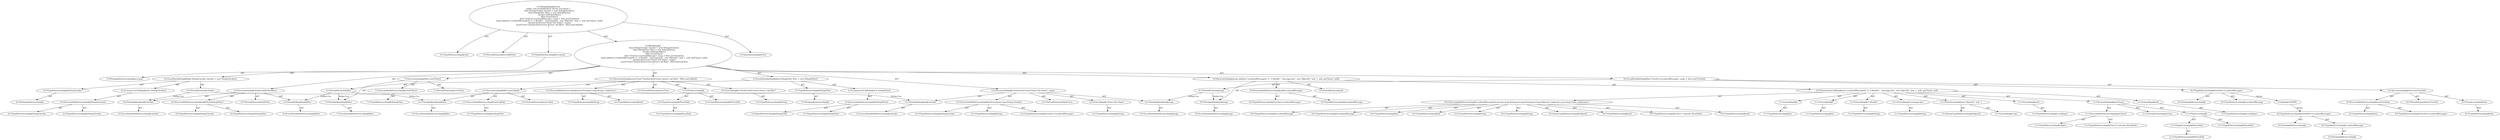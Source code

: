 digraph "testAddFilter#?" {
0 [label="3:CtTypeReferenceImpl@void" shape=ellipse]
1 [label="3:CtVirtualElement@testAddFilter" shape=ellipse]
2 [label="3:CtTypeReferenceImpl@Exception" shape=ellipse]
3 [label="3:CtPackageReferenceImpl@java.lang" shape=ellipse]
4 [label="4:CtTypeReferenceImpl@DebugChecker" shape=ellipse]
5 [label="4:CtPackageReferenceImpl@" shape=ellipse]
6 [label="4:CtExecutableReferenceImpl@DebugChecker()" shape=ellipse]
7 [label="4:CtTypeReferenceImpl@DebugChecker" shape=ellipse]
8 [label="4:CtTypeReferenceImpl@DebugChecker" shape=ellipse]
9 [label="4:CtConstructorCallImpl@new DebugChecker()" shape=ellipse]
10 [label="4:CtVirtualElement@checker" shape=ellipse]
11 [label="4:CtLocalVariableImpl@final DebugChecker checker = new DebugChecker()" shape=ellipse]
12 [label="5:CtTypeReferenceImpl@DebugFilter" shape=ellipse]
13 [label="5:CtPackageReferenceImpl@" shape=ellipse]
14 [label="5:CtExecutableReferenceImpl@DebugFilter()" shape=ellipse]
15 [label="5:CtTypeReferenceImpl@DebugFilter" shape=ellipse]
16 [label="5:CtTypeReferenceImpl@DebugFilter" shape=ellipse]
17 [label="5:CtConstructorCallImpl@new DebugFilter()" shape=ellipse]
18 [label="5:CtVirtualElement@filter" shape=ellipse]
19 [label="5:CtLocalVariableImpl@final DebugFilter filter = new DebugFilter()" shape=ellipse]
20 [label="6:CtExecutableReferenceImpl@addFilter(DebugFilter)" shape=ellipse]
21 [label="6:CtTypeReferenceImpl@DebugChecker" shape=ellipse]
22 [label="6:CtTypeReferenceImpl@DebugFilter" shape=ellipse]
23 [label="6:CtVirtualElement@addFilter" shape=ellipse]
24 [label="6:CtVariableReadImpl@checker" shape=ellipse]
25 [label="6:CtLocalVariableReferenceImpl@checker" shape=ellipse]
26 [label="6:CtVariableReadImpl@filter" shape=ellipse]
27 [label="6:CtLocalVariableReferenceImpl@filter" shape=ellipse]
28 [label="6:CtInvocationImpl@checker.addFilter(filter)" shape=ellipse]
29 [label="7:CtExecutableReferenceImpl@resetFilter()" shape=ellipse]
30 [label="7:CtTypeReferenceImpl@DebugFilter" shape=ellipse]
31 [label="7:CtVirtualElement@resetFilter" shape=ellipse]
32 [label="7:CtVariableReadImpl@filter" shape=ellipse]
33 [label="7:CtLocalVariableReferenceImpl@filter" shape=ellipse]
34 [label="7:CtInvocationImpl@filter.resetFilter()" shape=ellipse]
35 [label="8:CtTypeReferenceImpl@TreeSet<LocalizedMessage>" shape=ellipse]
36 [label="8:CtPackageReferenceImpl@" shape=ellipse]
37 [label="8:CtTypeReferenceImpl@LocalizedMessage" shape=ellipse]
38 [label="8:CtExecutableReferenceImpl@newTreeSet()" shape=ellipse]
39 [label="8:CtTypeReferenceImpl@Sets" shape=ellipse]
40 [label="8:CtTypeReferenceImpl@TreeSet<LocalizedMessage>" shape=ellipse]
41 [label="8:CtVirtualElement@newTreeSet" shape=ellipse]
42 [label="8:CtTypeAccessImpl@Sets" shape=ellipse]
43 [label="8:CtTypeReferenceImpl@Sets" shape=ellipse]
44 [label="8:CtInvocationImpl@Sets.newTreeSet()" shape=ellipse]
45 [label="8:CtVirtualElement@msgs" shape=ellipse]
46 [label="8:CtLocalVariableImpl@final TreeSet<LocalizedMessage> msgs = Sets.newTreeSet()" shape=ellipse]
47 [label="9:CtExecutableReferenceImpl@add(LocalizedMessage)" shape=ellipse]
48 [label="9:CtTypeReferenceImpl@TreeSet<LocalizedMessage>" shape=ellipse]
49 [label="9:CtTypeReferenceImpl@LocalizedMessage" shape=ellipse]
50 [label="9:CtVirtualElement@add" shape=ellipse]
51 [label="9:CtVariableReadImpl@msgs" shape=ellipse]
52 [label="9:CtLocalVariableReferenceImpl@msgs" shape=ellipse]
53 [label="10:CtExecutableReferenceImpl@LocalizedMessage(int,int,java.lang.String,java.lang.String,java.lang.Object[],<unknown>,java.lang.Class,<unknown>)" shape=ellipse]
54 [label="10:CtTypeReferenceImpl@LocalizedMessage" shape=ellipse]
55 [label="10:CtTypeReferenceImpl@LocalizedMessage" shape=ellipse]
56 [label="10:CtTypeReferenceImpl@int" shape=ellipse]
57 [label="10:CtTypeReferenceImpl@int" shape=ellipse]
58 [label="10:CtTypeReferenceImpl@String" shape=ellipse]
59 [label="10:CtTypeReferenceImpl@String" shape=ellipse]
60 [label="10:CtArrayTypeReferenceImpl@Object[]" shape=ellipse]
61 [label="10:CtTypeReferenceImpl@null" shape=ellipse]
62 [label="10:CtTypeReferenceImpl@Class<? extends PlaceHold>" shape=ellipse]
63 [label="10:CtTypeReferenceImpl@null" shape=ellipse]
64 [label="11:CtLiteralImpl@0" shape=ellipse]
65 [label="11:CtTypeReferenceImpl@int" shape=ellipse]
66 [label="11:CtLiteralImpl@0" shape=ellipse]
67 [label="11:CtTypeReferenceImpl@int" shape=ellipse]
68 [label="11:CtLiteralImpl@\"a Bundle\"" shape=ellipse]
69 [label="11:CtTypeReferenceImpl@String" shape=ellipse]
70 [label="11:CtLiteralImpl@\"message.key\"" shape=ellipse]
71 [label="11:CtTypeReferenceImpl@String" shape=ellipse]
72 [label="11:CtNewArrayImpl@new Object[]\{ \"arg\" \}" shape=ellipse]
73 [label="11:CtArrayTypeReferenceImpl@Object[]" shape=ellipse]
74 [label="11:CtLiteralImpl@\"arg\"" shape=ellipse]
75 [label="11:CtLiteralImpl@null" shape=ellipse]
76 [label="11:CtTypeReferenceImpl@<nulltype>" shape=ellipse]
77 [label="11:CtExecutableReferenceImpl@getClass()" shape=ellipse]
78 [label="11:CtTypeReferenceImpl@Object" shape=ellipse]
79 [label="11:CtTypeReferenceImpl@Class<? extends PlaceHold>" shape=ellipse]
80 [label="11:CtVirtualElement@getClass" shape=ellipse]
81 [label="11:CtTypeAccessImpl@PlaceHold" shape=ellipse]
82 [label="11:CtTypeReferenceImpl@PlaceHold" shape=ellipse]
83 [label="11:CtThisAccessImpl@" shape=ellipse]
84 [label="11:CtTypeReferenceImpl@PlaceHold" shape=ellipse]
85 [label="11:CtInvocationImpl@getClass()" shape=ellipse]
86 [label="11:CtLiteralImpl@null" shape=ellipse]
87 [label="11:CtTypeReferenceImpl@<nulltype>" shape=ellipse]
88 [label="10:CtConstructorCallImpl@new LocalizedMessage(0, 0, \"a Bundle\", \"message.key\", new Object[]\{ \"arg\" \}, null, getClass(), null)" shape=ellipse]
89 [label="9:CtInvocationImpl@msgs.add(new LocalizedMessage(0, 0, \"a Bundle\", \"message.key\", new Object[]\{ \"arg\" \}, null, getClass(), null))" shape=ellipse]
90 [label="12:CtExecutableReferenceImpl@fireErrors(java.lang.String,TreeSet)" shape=ellipse]
91 [label="12:CtTypeReferenceImpl@DebugChecker" shape=ellipse]
92 [label="12:CtTypeReferenceImpl@String" shape=ellipse]
93 [label="12:CtTypeReferenceImpl@TreeSet<LocalizedMessage>" shape=ellipse]
94 [label="12:CtVirtualElement@fireErrors" shape=ellipse]
95 [label="12:CtVariableReadImpl@checker" shape=ellipse]
96 [label="12:CtLocalVariableReferenceImpl@checker" shape=ellipse]
97 [label="12:CtLiteralImpl@\"Some File Name\"" shape=ellipse]
98 [label="12:CtTypeReferenceImpl@String" shape=ellipse]
99 [label="12:CtVariableReadImpl@msgs" shape=ellipse]
100 [label="12:CtLocalVariableReferenceImpl@msgs" shape=ellipse]
101 [label="12:CtInvocationImpl@checker.fireErrors(\"Some File Name\", msgs)" shape=ellipse]
102 [label="13:CtExecutableReferenceImpl@assertTrue(java.lang.String,<unknown>)" shape=ellipse]
103 [label="13:CtTypeReferenceImpl@String" shape=ellipse]
104 [label="13:CtTypeReferenceImpl@null" shape=ellipse]
105 [label="13:CtVirtualElement@assertTrue" shape=ellipse]
106 [label="13:CtTypeAccessImpl@PlaceHold" shape=ellipse]
107 [label="13:CtTypeReferenceImpl@PlaceHold" shape=ellipse]
108 [label="13:CtThisAccessImpl@" shape=ellipse]
109 [label="13:CtTypeReferenceImpl@PlaceHold" shape=ellipse]
110 [label="13:CtLiteralImpl@\"Checker.fireErrors() doesn't call filter\"" shape=ellipse]
111 [label="13:CtTypeReferenceImpl@String" shape=ellipse]
112 [label="13:CtExecutableReferenceImpl@wasCalled()" shape=ellipse]
113 [label="13:CtTypeReferenceImpl@DebugFilter" shape=ellipse]
114 [label="13:CtVirtualElement@wasCalled" shape=ellipse]
115 [label="13:CtVariableReadImpl@filter" shape=ellipse]
116 [label="13:CtLocalVariableReferenceImpl@filter" shape=ellipse]
117 [label="13:CtInvocationImpl@filter.wasCalled()" shape=ellipse]
118 [label="13:CtInvocationImpl@assertTrue(\"Checker.fireErrors() doesn't call filter\", filter.wasCalled())" shape=ellipse]
119 [label="3:CtBlockImpl@\{
    final DebugChecker checker = new DebugChecker();
    final DebugFilter filter = new DebugFilter();
    checker.addFilter(filter);
    filter.resetFilter();
    final TreeSet<LocalizedMessage> msgs = Sets.newTreeSet();
    msgs.add(new LocalizedMessage(0, 0, \"a Bundle\", \"message.key\", new Object[]\{ \"arg\" \}, null, getClass(), null));
    checker.fireErrors(\"Some File Name\", msgs);
    assertTrue(\"Checker.fireErrors() doesn't call filter\", filter.wasCalled());
\}" shape=ellipse]
120 [label="3:CtMethodImpl@@Test
public void testAddFilter() throws Exception \{
    final DebugChecker checker = new DebugChecker();
    final DebugFilter filter = new DebugFilter();
    checker.addFilter(filter);
    filter.resetFilter();
    final TreeSet<LocalizedMessage> msgs = Sets.newTreeSet();
    msgs.add(new LocalizedMessage(0, 0, \"a Bundle\", \"message.key\", new Object[]\{ \"arg\" \}, null, getClass(), null));
    checker.fireErrors(\"Some File Name\", msgs);
    assertTrue(\"Checker.fireErrors() doesn't call filter\", filter.wasCalled());
\}" shape=ellipse]
121 [label="2:CtAnnotationImpl@@Test" shape=ellipse]
122 [label="8:Update@UPDATE" shape=ellipse]
123 [label="8:CtPackageReferenceImpl@" shape=ellipse]
124 [label="8:CtPackageReferenceImpl@" shape=ellipse]
125 [label="8:CtTypeReferenceImpl@LocalizedMessage" shape=ellipse]
126 [label="8:CtTypeReferenceImpl@SortedSet<LocalizedMessage>" shape=ellipse]
2 -> 3 [label="AST"];
4 -> 5 [label="AST"];
6 -> 7 [label="AST"];
6 -> 8 [label="AST"];
9 -> 6 [label="AST"];
10 -> 24 [label="Define-Use"];
10 -> 95 [label="Define-Use"];
11 -> 10 [label="AST"];
11 -> 4 [label="AST"];
11 -> 9 [label="AST"];
12 -> 13 [label="AST"];
14 -> 15 [label="AST"];
14 -> 16 [label="AST"];
17 -> 14 [label="AST"];
18 -> 26 [label="Define-Use"];
18 -> 32 [label="Define-Use"];
18 -> 115 [label="Define-Use"];
19 -> 18 [label="AST"];
19 -> 12 [label="AST"];
19 -> 17 [label="AST"];
20 -> 21 [label="AST"];
20 -> 22 [label="AST"];
24 -> 25 [label="AST"];
26 -> 27 [label="AST"];
28 -> 23 [label="AST"];
28 -> 24 [label="AST"];
28 -> 20 [label="AST"];
28 -> 26 [label="AST"];
29 -> 30 [label="AST"];
32 -> 33 [label="AST"];
34 -> 31 [label="AST"];
34 -> 32 [label="AST"];
34 -> 29 [label="AST"];
35 -> 36 [label="AST"];
35 -> 37 [label="AST"];
35 -> 122 [label="Action"];
38 -> 39 [label="AST"];
38 -> 40 [label="AST"];
42 -> 43 [label="AST"];
44 -> 41 [label="AST"];
44 -> 42 [label="AST"];
44 -> 38 [label="AST"];
45 -> 51 [label="Define-Use"];
45 -> 99 [label="Define-Use"];
46 -> 45 [label="AST"];
46 -> 35 [label="AST"];
46 -> 44 [label="AST"];
47 -> 48 [label="AST"];
47 -> 49 [label="AST"];
51 -> 52 [label="AST"];
53 -> 54 [label="AST"];
53 -> 55 [label="AST"];
53 -> 56 [label="AST"];
53 -> 57 [label="AST"];
53 -> 58 [label="AST"];
53 -> 59 [label="AST"];
53 -> 60 [label="AST"];
53 -> 61 [label="AST"];
53 -> 62 [label="AST"];
53 -> 63 [label="AST"];
64 -> 65 [label="AST"];
66 -> 67 [label="AST"];
68 -> 69 [label="AST"];
70 -> 71 [label="AST"];
72 -> 73 [label="AST"];
72 -> 74 [label="AST"];
75 -> 76 [label="AST"];
77 -> 78 [label="AST"];
77 -> 79 [label="AST"];
81 -> 82 [label="AST"];
83 -> 84 [label="AST"];
83 -> 81 [label="AST"];
85 -> 80 [label="AST"];
85 -> 83 [label="AST"];
85 -> 77 [label="AST"];
86 -> 87 [label="AST"];
88 -> 53 [label="AST"];
88 -> 64 [label="AST"];
88 -> 66 [label="AST"];
88 -> 68 [label="AST"];
88 -> 70 [label="AST"];
88 -> 72 [label="AST"];
88 -> 75 [label="AST"];
88 -> 85 [label="AST"];
88 -> 86 [label="AST"];
89 -> 50 [label="AST"];
89 -> 51 [label="AST"];
89 -> 47 [label="AST"];
89 -> 88 [label="AST"];
90 -> 91 [label="AST"];
90 -> 92 [label="AST"];
90 -> 93 [label="AST"];
95 -> 96 [label="AST"];
97 -> 98 [label="AST"];
99 -> 100 [label="AST"];
101 -> 94 [label="AST"];
101 -> 95 [label="AST"];
101 -> 90 [label="AST"];
101 -> 97 [label="AST"];
101 -> 99 [label="AST"];
102 -> 103 [label="AST"];
102 -> 104 [label="AST"];
106 -> 107 [label="AST"];
108 -> 109 [label="AST"];
108 -> 106 [label="AST"];
110 -> 111 [label="AST"];
112 -> 113 [label="AST"];
115 -> 116 [label="AST"];
117 -> 114 [label="AST"];
117 -> 115 [label="AST"];
117 -> 112 [label="AST"];
118 -> 105 [label="AST"];
118 -> 108 [label="AST"];
118 -> 102 [label="AST"];
118 -> 110 [label="AST"];
118 -> 117 [label="AST"];
119 -> 11 [label="AST"];
119 -> 19 [label="AST"];
119 -> 28 [label="AST"];
119 -> 34 [label="AST"];
119 -> 46 [label="AST"];
119 -> 89 [label="AST"];
119 -> 101 [label="AST"];
119 -> 118 [label="AST"];
120 -> 1 [label="AST"];
120 -> 121 [label="AST"];
120 -> 0 [label="AST"];
120 -> 2 [label="AST"];
120 -> 119 [label="AST"];
122 -> 126 [label="Action"];
125 -> 124 [label="AST"];
126 -> 123 [label="AST"];
126 -> 125 [label="AST"];
}